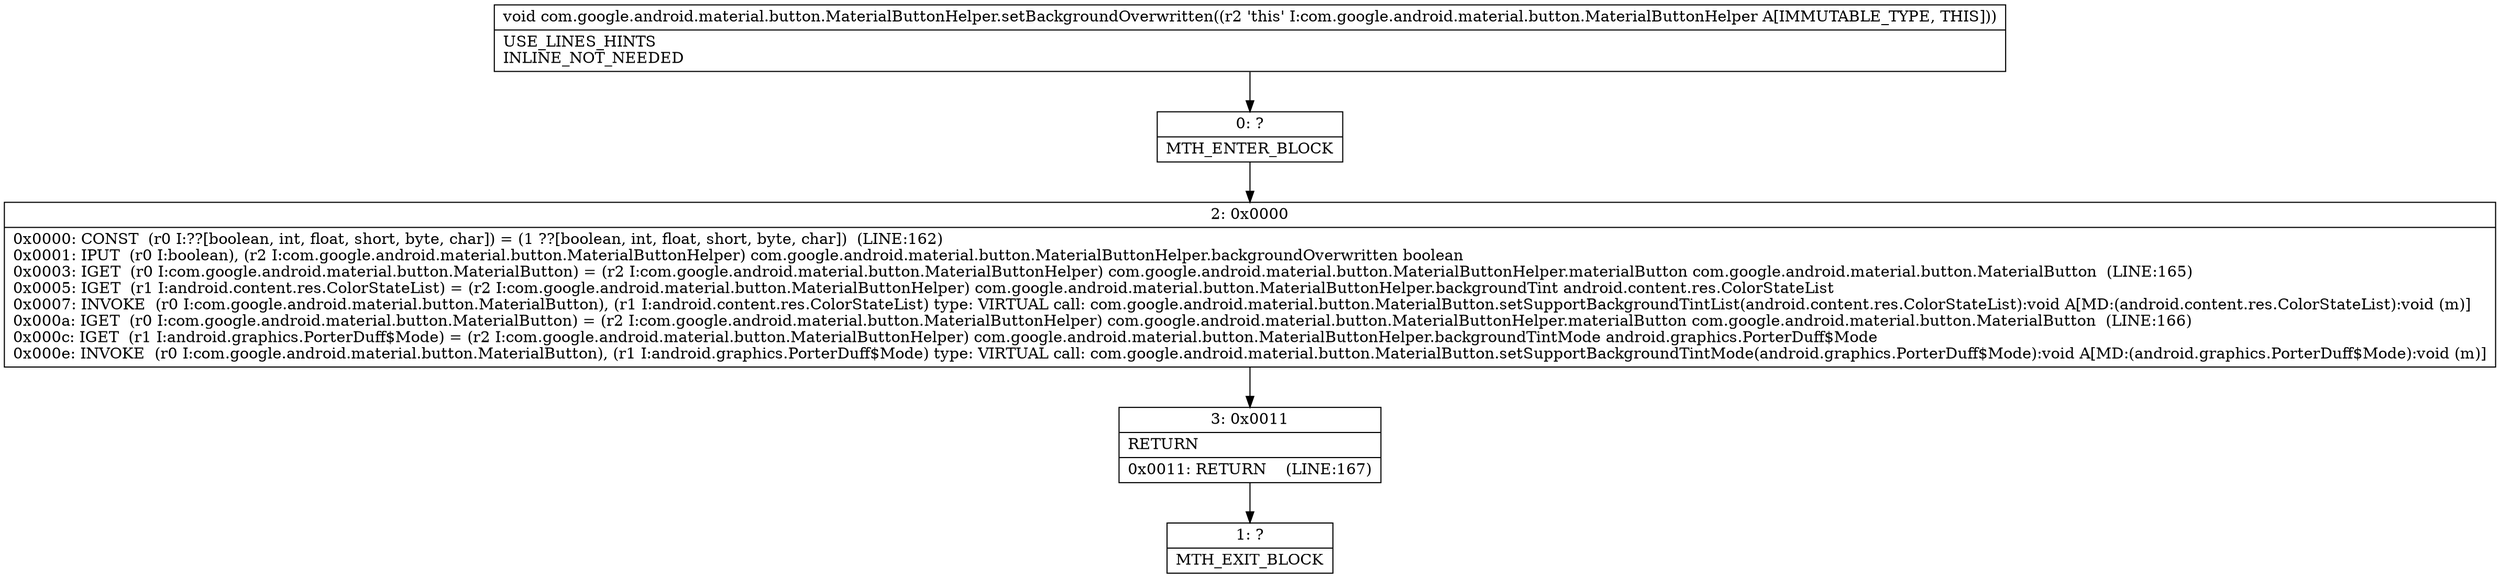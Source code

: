 digraph "CFG forcom.google.android.material.button.MaterialButtonHelper.setBackgroundOverwritten()V" {
Node_0 [shape=record,label="{0\:\ ?|MTH_ENTER_BLOCK\l}"];
Node_2 [shape=record,label="{2\:\ 0x0000|0x0000: CONST  (r0 I:??[boolean, int, float, short, byte, char]) = (1 ??[boolean, int, float, short, byte, char])  (LINE:162)\l0x0001: IPUT  (r0 I:boolean), (r2 I:com.google.android.material.button.MaterialButtonHelper) com.google.android.material.button.MaterialButtonHelper.backgroundOverwritten boolean \l0x0003: IGET  (r0 I:com.google.android.material.button.MaterialButton) = (r2 I:com.google.android.material.button.MaterialButtonHelper) com.google.android.material.button.MaterialButtonHelper.materialButton com.google.android.material.button.MaterialButton  (LINE:165)\l0x0005: IGET  (r1 I:android.content.res.ColorStateList) = (r2 I:com.google.android.material.button.MaterialButtonHelper) com.google.android.material.button.MaterialButtonHelper.backgroundTint android.content.res.ColorStateList \l0x0007: INVOKE  (r0 I:com.google.android.material.button.MaterialButton), (r1 I:android.content.res.ColorStateList) type: VIRTUAL call: com.google.android.material.button.MaterialButton.setSupportBackgroundTintList(android.content.res.ColorStateList):void A[MD:(android.content.res.ColorStateList):void (m)]\l0x000a: IGET  (r0 I:com.google.android.material.button.MaterialButton) = (r2 I:com.google.android.material.button.MaterialButtonHelper) com.google.android.material.button.MaterialButtonHelper.materialButton com.google.android.material.button.MaterialButton  (LINE:166)\l0x000c: IGET  (r1 I:android.graphics.PorterDuff$Mode) = (r2 I:com.google.android.material.button.MaterialButtonHelper) com.google.android.material.button.MaterialButtonHelper.backgroundTintMode android.graphics.PorterDuff$Mode \l0x000e: INVOKE  (r0 I:com.google.android.material.button.MaterialButton), (r1 I:android.graphics.PorterDuff$Mode) type: VIRTUAL call: com.google.android.material.button.MaterialButton.setSupportBackgroundTintMode(android.graphics.PorterDuff$Mode):void A[MD:(android.graphics.PorterDuff$Mode):void (m)]\l}"];
Node_3 [shape=record,label="{3\:\ 0x0011|RETURN\l|0x0011: RETURN    (LINE:167)\l}"];
Node_1 [shape=record,label="{1\:\ ?|MTH_EXIT_BLOCK\l}"];
MethodNode[shape=record,label="{void com.google.android.material.button.MaterialButtonHelper.setBackgroundOverwritten((r2 'this' I:com.google.android.material.button.MaterialButtonHelper A[IMMUTABLE_TYPE, THIS]))  | USE_LINES_HINTS\lINLINE_NOT_NEEDED\l}"];
MethodNode -> Node_0;Node_0 -> Node_2;
Node_2 -> Node_3;
Node_3 -> Node_1;
}

